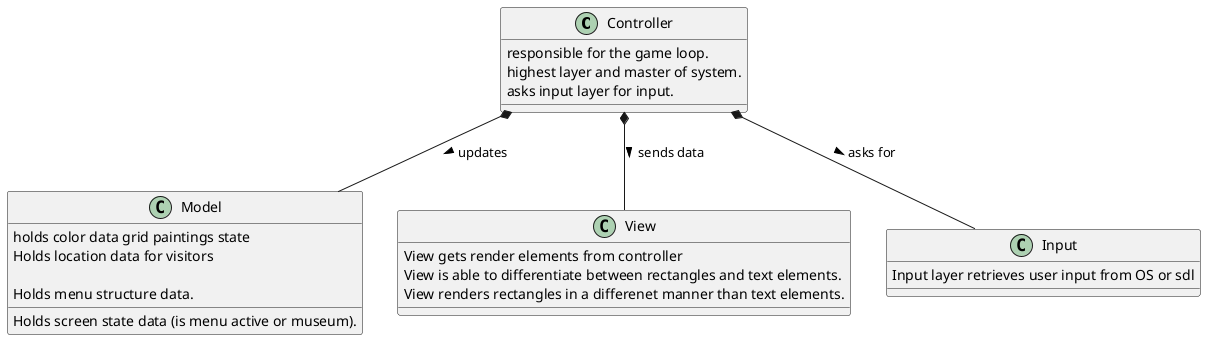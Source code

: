 @startuml
class Controller{
    responsible for the game loop.
    highest layer and master of system.
    asks input layer for input.
}

class Model{
    holds color data grid paintings state
    Holds location data for visitors

    Holds menu structure data.
    Holds screen state data (is menu active or museum).
}

class View{
    View gets render elements from controller
    View is able to differentiate between rectangles and text elements.
    View renders rectangles in a differenet manner than text elements.
}

class Input{
    Input layer retrieves user input from OS or sdl
}

Controller *-- Model : updates > 
Controller *-- View : sends data >
Controller *-- Input : asks for >

@enduml
